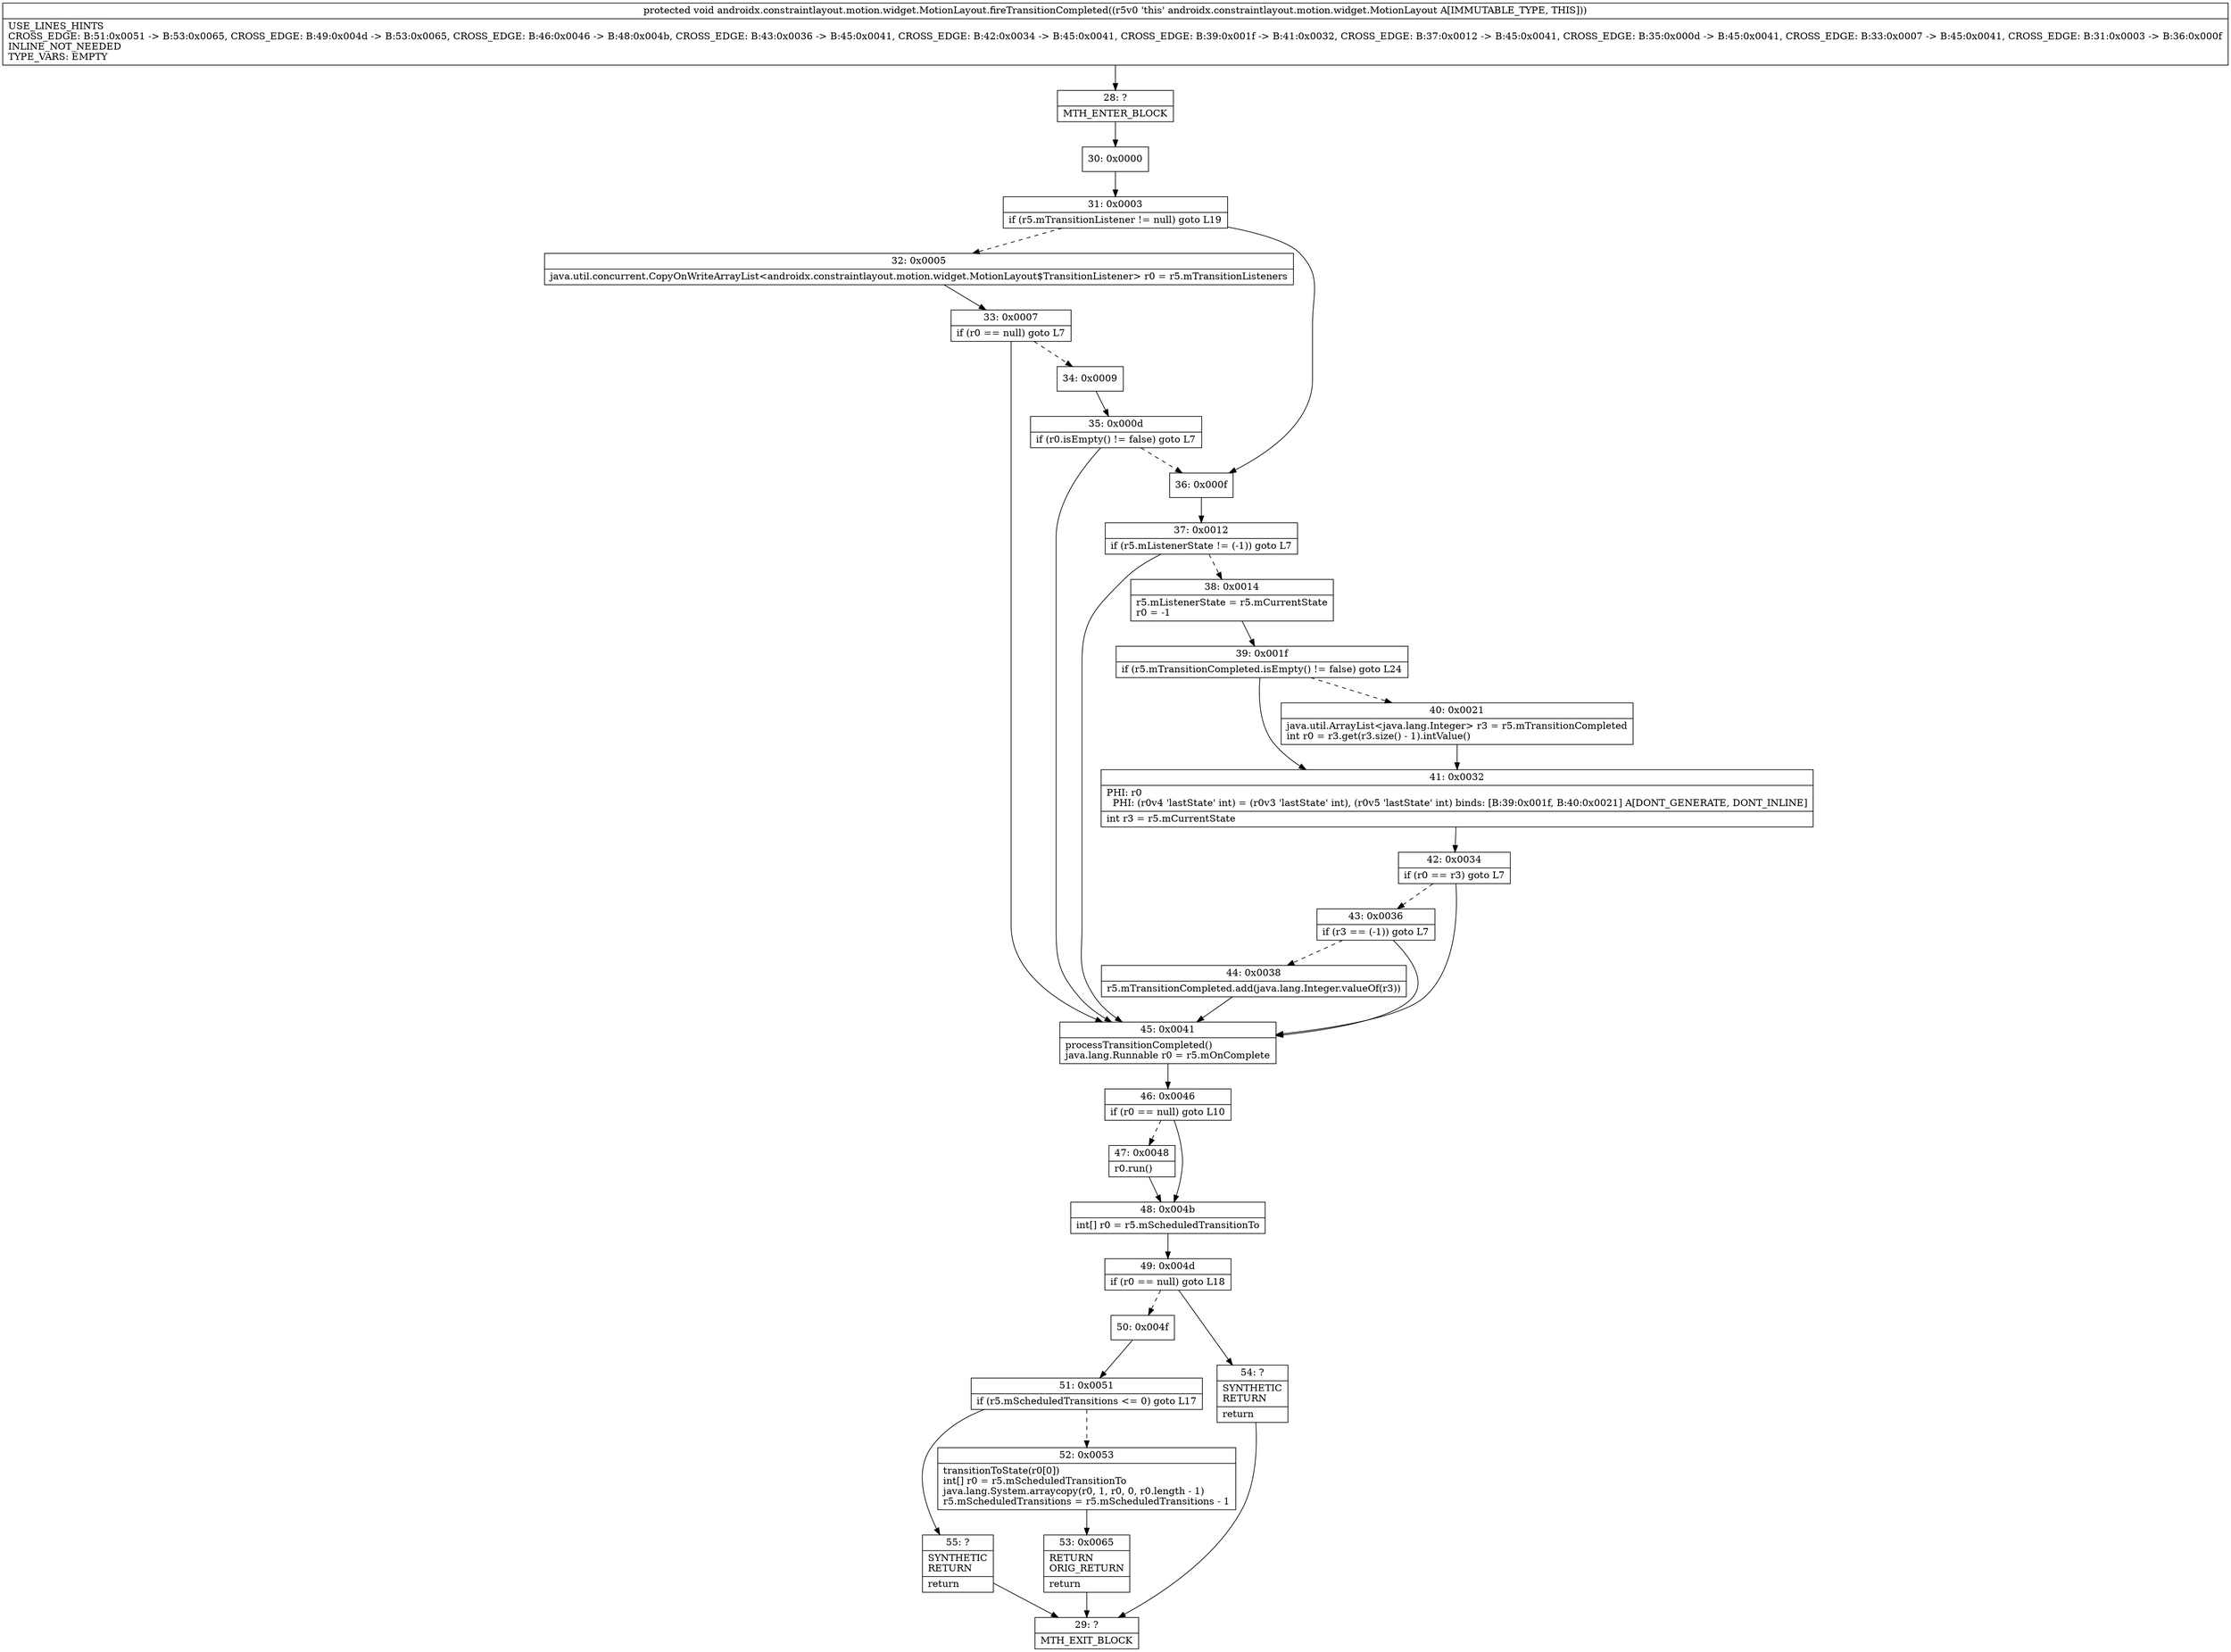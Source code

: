 digraph "CFG forandroidx.constraintlayout.motion.widget.MotionLayout.fireTransitionCompleted()V" {
Node_28 [shape=record,label="{28\:\ ?|MTH_ENTER_BLOCK\l}"];
Node_30 [shape=record,label="{30\:\ 0x0000}"];
Node_31 [shape=record,label="{31\:\ 0x0003|if (r5.mTransitionListener != null) goto L19\l}"];
Node_32 [shape=record,label="{32\:\ 0x0005|java.util.concurrent.CopyOnWriteArrayList\<androidx.constraintlayout.motion.widget.MotionLayout$TransitionListener\> r0 = r5.mTransitionListeners\l}"];
Node_33 [shape=record,label="{33\:\ 0x0007|if (r0 == null) goto L7\l}"];
Node_34 [shape=record,label="{34\:\ 0x0009}"];
Node_35 [shape=record,label="{35\:\ 0x000d|if (r0.isEmpty() != false) goto L7\l}"];
Node_45 [shape=record,label="{45\:\ 0x0041|processTransitionCompleted()\ljava.lang.Runnable r0 = r5.mOnComplete\l}"];
Node_46 [shape=record,label="{46\:\ 0x0046|if (r0 == null) goto L10\l}"];
Node_47 [shape=record,label="{47\:\ 0x0048|r0.run()\l}"];
Node_48 [shape=record,label="{48\:\ 0x004b|int[] r0 = r5.mScheduledTransitionTo\l}"];
Node_49 [shape=record,label="{49\:\ 0x004d|if (r0 == null) goto L18\l}"];
Node_50 [shape=record,label="{50\:\ 0x004f}"];
Node_51 [shape=record,label="{51\:\ 0x0051|if (r5.mScheduledTransitions \<= 0) goto L17\l}"];
Node_52 [shape=record,label="{52\:\ 0x0053|transitionToState(r0[0])\lint[] r0 = r5.mScheduledTransitionTo\ljava.lang.System.arraycopy(r0, 1, r0, 0, r0.length \- 1)\lr5.mScheduledTransitions = r5.mScheduledTransitions \- 1\l}"];
Node_53 [shape=record,label="{53\:\ 0x0065|RETURN\lORIG_RETURN\l|return\l}"];
Node_29 [shape=record,label="{29\:\ ?|MTH_EXIT_BLOCK\l}"];
Node_55 [shape=record,label="{55\:\ ?|SYNTHETIC\lRETURN\l|return\l}"];
Node_54 [shape=record,label="{54\:\ ?|SYNTHETIC\lRETURN\l|return\l}"];
Node_36 [shape=record,label="{36\:\ 0x000f}"];
Node_37 [shape=record,label="{37\:\ 0x0012|if (r5.mListenerState != (\-1)) goto L7\l}"];
Node_38 [shape=record,label="{38\:\ 0x0014|r5.mListenerState = r5.mCurrentState\lr0 = \-1\l}"];
Node_39 [shape=record,label="{39\:\ 0x001f|if (r5.mTransitionCompleted.isEmpty() != false) goto L24\l}"];
Node_40 [shape=record,label="{40\:\ 0x0021|java.util.ArrayList\<java.lang.Integer\> r3 = r5.mTransitionCompleted\lint r0 = r3.get(r3.size() \- 1).intValue()\l}"];
Node_41 [shape=record,label="{41\:\ 0x0032|PHI: r0 \l  PHI: (r0v4 'lastState' int) = (r0v3 'lastState' int), (r0v5 'lastState' int) binds: [B:39:0x001f, B:40:0x0021] A[DONT_GENERATE, DONT_INLINE]\l|int r3 = r5.mCurrentState\l}"];
Node_42 [shape=record,label="{42\:\ 0x0034|if (r0 == r3) goto L7\l}"];
Node_43 [shape=record,label="{43\:\ 0x0036|if (r3 == (\-1)) goto L7\l}"];
Node_44 [shape=record,label="{44\:\ 0x0038|r5.mTransitionCompleted.add(java.lang.Integer.valueOf(r3))\l}"];
MethodNode[shape=record,label="{protected void androidx.constraintlayout.motion.widget.MotionLayout.fireTransitionCompleted((r5v0 'this' androidx.constraintlayout.motion.widget.MotionLayout A[IMMUTABLE_TYPE, THIS]))  | USE_LINES_HINTS\lCROSS_EDGE: B:51:0x0051 \-\> B:53:0x0065, CROSS_EDGE: B:49:0x004d \-\> B:53:0x0065, CROSS_EDGE: B:46:0x0046 \-\> B:48:0x004b, CROSS_EDGE: B:43:0x0036 \-\> B:45:0x0041, CROSS_EDGE: B:42:0x0034 \-\> B:45:0x0041, CROSS_EDGE: B:39:0x001f \-\> B:41:0x0032, CROSS_EDGE: B:37:0x0012 \-\> B:45:0x0041, CROSS_EDGE: B:35:0x000d \-\> B:45:0x0041, CROSS_EDGE: B:33:0x0007 \-\> B:45:0x0041, CROSS_EDGE: B:31:0x0003 \-\> B:36:0x000f\lINLINE_NOT_NEEDED\lTYPE_VARS: EMPTY\l}"];
MethodNode -> Node_28;Node_28 -> Node_30;
Node_30 -> Node_31;
Node_31 -> Node_32[style=dashed];
Node_31 -> Node_36;
Node_32 -> Node_33;
Node_33 -> Node_34[style=dashed];
Node_33 -> Node_45;
Node_34 -> Node_35;
Node_35 -> Node_36[style=dashed];
Node_35 -> Node_45;
Node_45 -> Node_46;
Node_46 -> Node_47[style=dashed];
Node_46 -> Node_48;
Node_47 -> Node_48;
Node_48 -> Node_49;
Node_49 -> Node_50[style=dashed];
Node_49 -> Node_54;
Node_50 -> Node_51;
Node_51 -> Node_52[style=dashed];
Node_51 -> Node_55;
Node_52 -> Node_53;
Node_53 -> Node_29;
Node_55 -> Node_29;
Node_54 -> Node_29;
Node_36 -> Node_37;
Node_37 -> Node_38[style=dashed];
Node_37 -> Node_45;
Node_38 -> Node_39;
Node_39 -> Node_40[style=dashed];
Node_39 -> Node_41;
Node_40 -> Node_41;
Node_41 -> Node_42;
Node_42 -> Node_43[style=dashed];
Node_42 -> Node_45;
Node_43 -> Node_44[style=dashed];
Node_43 -> Node_45;
Node_44 -> Node_45;
}

